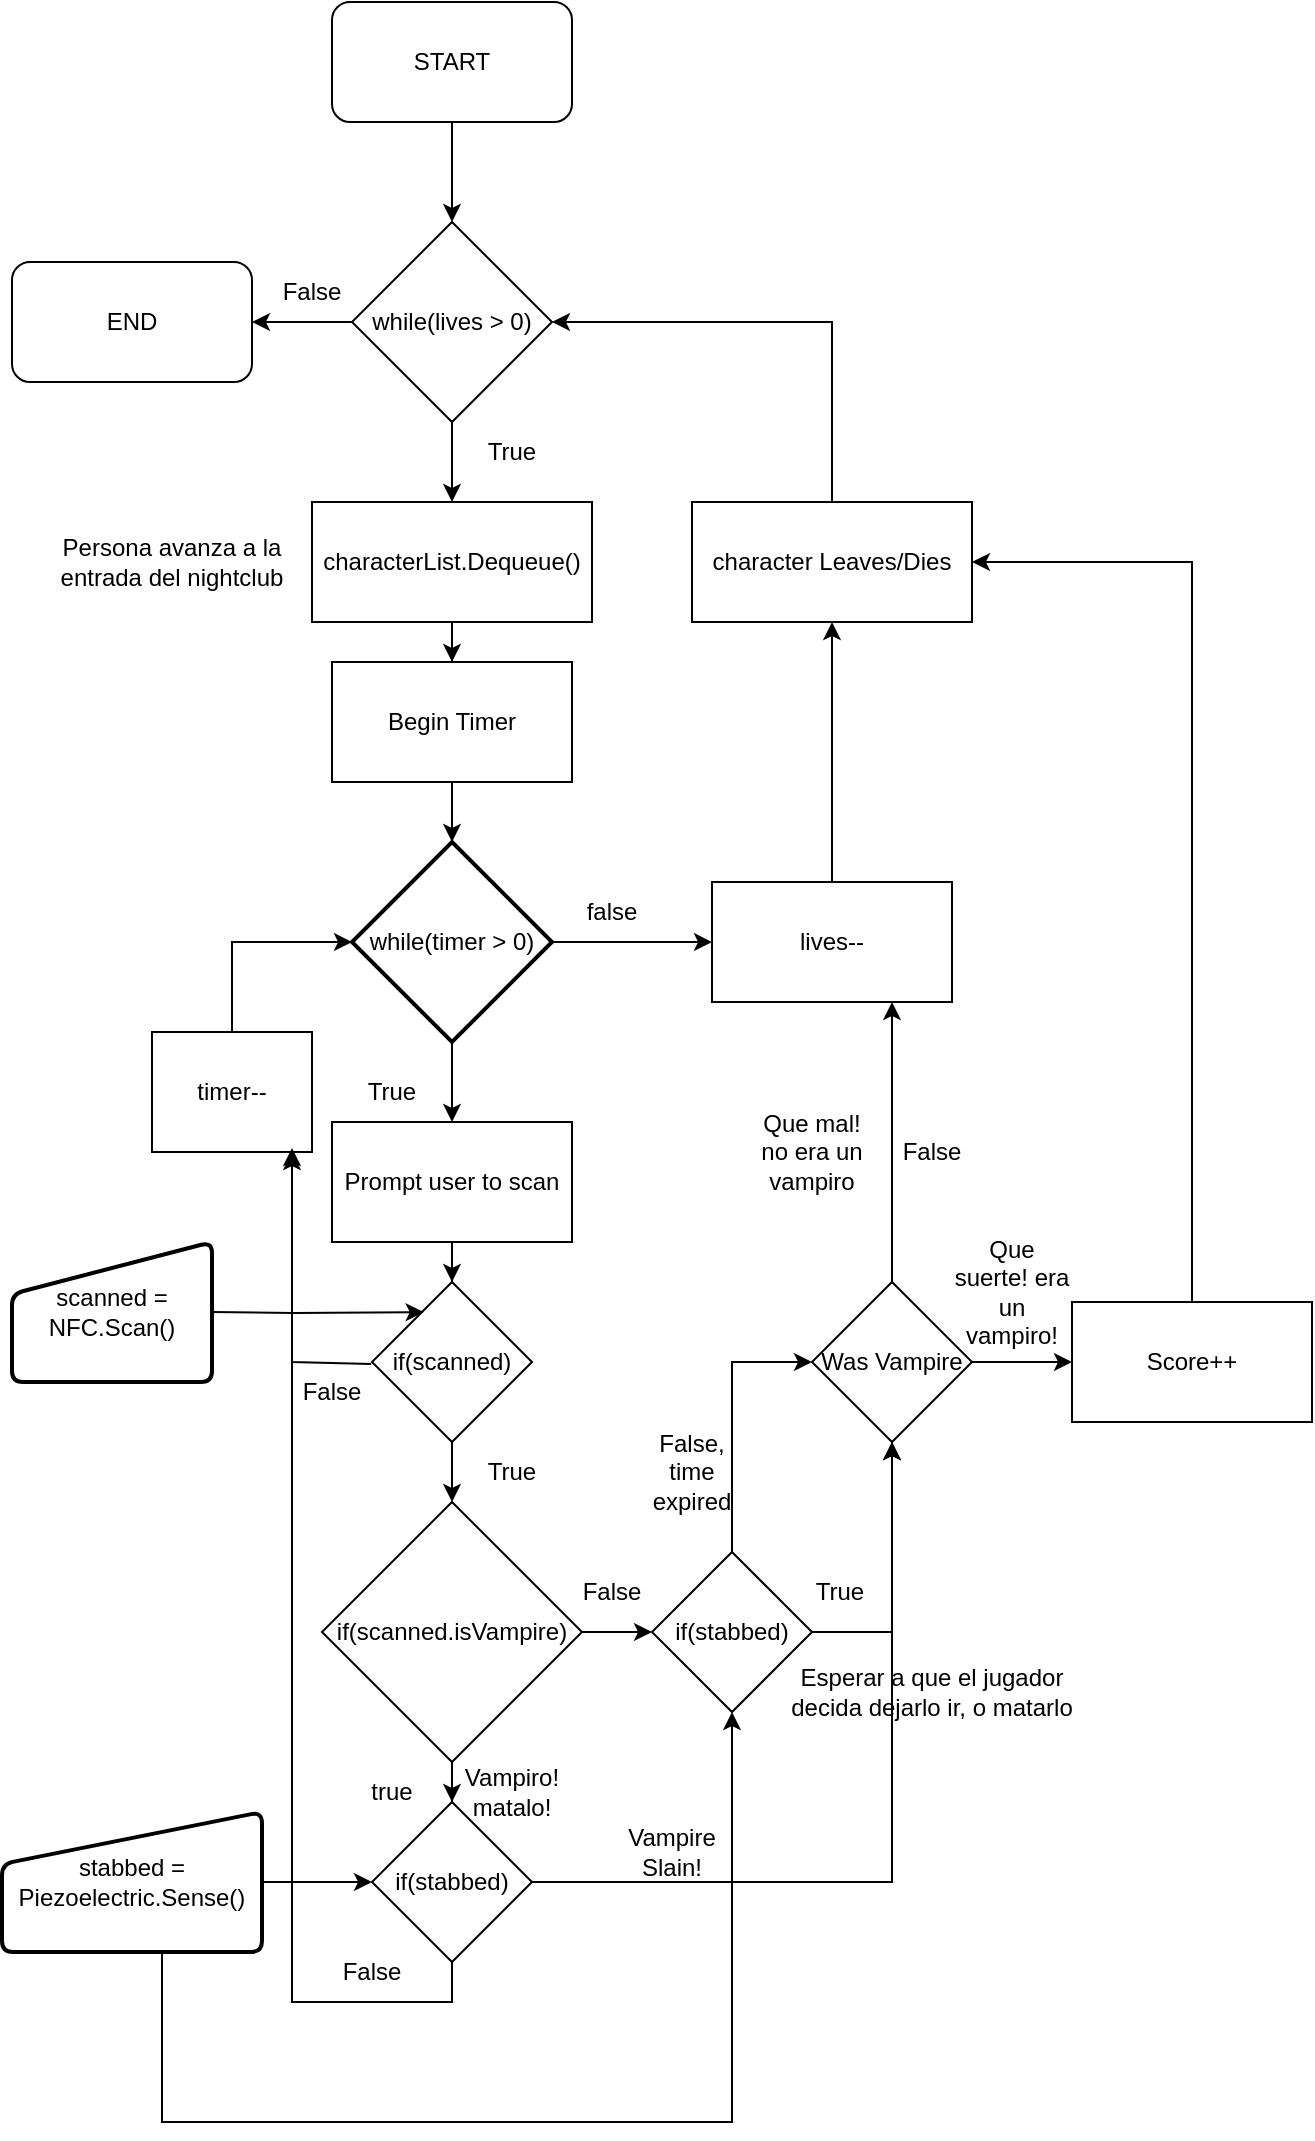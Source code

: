 <mxfile version="24.7.17">
  <diagram id="C5RBs43oDa-KdzZeNtuy" name="Page-1">
    <mxGraphModel dx="2049" dy="1114" grid="1" gridSize="10" guides="1" tooltips="1" connect="1" arrows="1" fold="1" page="1" pageScale="1" pageWidth="827" pageHeight="1169" math="0" shadow="0">
      <root>
        <mxCell id="WIyWlLk6GJQsqaUBKTNV-0" />
        <mxCell id="WIyWlLk6GJQsqaUBKTNV-1" parent="WIyWlLk6GJQsqaUBKTNV-0" />
        <mxCell id="xGRWOPdD0uSBS9Aoq_qe-6" style="edgeStyle=orthogonalEdgeStyle;rounded=0;orthogonalLoop=1;jettySize=auto;html=1;exitX=0;exitY=0.5;exitDx=0;exitDy=0;entryX=1;entryY=0.5;entryDx=0;entryDy=0;" edge="1" parent="WIyWlLk6GJQsqaUBKTNV-1" source="xGRWOPdD0uSBS9Aoq_qe-1" target="xGRWOPdD0uSBS9Aoq_qe-11">
          <mxGeometry relative="1" as="geometry">
            <mxPoint x="170" y="240" as="targetPoint" />
          </mxGeometry>
        </mxCell>
        <mxCell id="xGRWOPdD0uSBS9Aoq_qe-9" style="edgeStyle=orthogonalEdgeStyle;rounded=0;orthogonalLoop=1;jettySize=auto;html=1;" edge="1" parent="WIyWlLk6GJQsqaUBKTNV-1" source="xGRWOPdD0uSBS9Aoq_qe-1">
          <mxGeometry relative="1" as="geometry">
            <mxPoint x="250" y="320" as="targetPoint" />
          </mxGeometry>
        </mxCell>
        <mxCell id="xGRWOPdD0uSBS9Aoq_qe-1" value="while(lives &amp;gt; 0)" style="rhombus;whiteSpace=wrap;html=1;" vertex="1" parent="WIyWlLk6GJQsqaUBKTNV-1">
          <mxGeometry x="200" y="180" width="100" height="100" as="geometry" />
        </mxCell>
        <mxCell id="xGRWOPdD0uSBS9Aoq_qe-4" style="edgeStyle=orthogonalEdgeStyle;rounded=0;orthogonalLoop=1;jettySize=auto;html=1;entryX=0.5;entryY=0;entryDx=0;entryDy=0;exitX=0.5;exitY=1;exitDx=0;exitDy=0;" edge="1" parent="WIyWlLk6GJQsqaUBKTNV-1" source="xGRWOPdD0uSBS9Aoq_qe-12" target="xGRWOPdD0uSBS9Aoq_qe-1">
          <mxGeometry relative="1" as="geometry">
            <mxPoint x="250" y="140" as="sourcePoint" />
          </mxGeometry>
        </mxCell>
        <mxCell id="xGRWOPdD0uSBS9Aoq_qe-8" value="False" style="text;html=1;align=center;verticalAlign=middle;whiteSpace=wrap;rounded=0;" vertex="1" parent="WIyWlLk6GJQsqaUBKTNV-1">
          <mxGeometry x="150" y="200" width="60" height="30" as="geometry" />
        </mxCell>
        <mxCell id="xGRWOPdD0uSBS9Aoq_qe-10" value="True" style="text;html=1;align=center;verticalAlign=middle;whiteSpace=wrap;rounded=0;" vertex="1" parent="WIyWlLk6GJQsqaUBKTNV-1">
          <mxGeometry x="250" y="280" width="60" height="30" as="geometry" />
        </mxCell>
        <mxCell id="xGRWOPdD0uSBS9Aoq_qe-11" value="END" style="rounded=1;whiteSpace=wrap;html=1;" vertex="1" parent="WIyWlLk6GJQsqaUBKTNV-1">
          <mxGeometry x="30" y="200" width="120" height="60" as="geometry" />
        </mxCell>
        <mxCell id="xGRWOPdD0uSBS9Aoq_qe-12" value="START" style="rounded=1;whiteSpace=wrap;html=1;" vertex="1" parent="WIyWlLk6GJQsqaUBKTNV-1">
          <mxGeometry x="190" y="70" width="120" height="60" as="geometry" />
        </mxCell>
        <mxCell id="xGRWOPdD0uSBS9Aoq_qe-18" style="edgeStyle=orthogonalEdgeStyle;rounded=0;orthogonalLoop=1;jettySize=auto;html=1;entryX=0.5;entryY=0;entryDx=0;entryDy=0;" edge="1" parent="WIyWlLk6GJQsqaUBKTNV-1" source="xGRWOPdD0uSBS9Aoq_qe-13" target="xGRWOPdD0uSBS9Aoq_qe-17">
          <mxGeometry relative="1" as="geometry" />
        </mxCell>
        <mxCell id="xGRWOPdD0uSBS9Aoq_qe-13" value="characterList.Dequeue()" style="rounded=0;whiteSpace=wrap;html=1;" vertex="1" parent="WIyWlLk6GJQsqaUBKTNV-1">
          <mxGeometry x="180" y="320" width="140" height="60" as="geometry" />
        </mxCell>
        <mxCell id="xGRWOPdD0uSBS9Aoq_qe-14" value="Persona avanza a la entrada del nightclub" style="text;html=1;align=center;verticalAlign=middle;whiteSpace=wrap;rounded=0;" vertex="1" parent="WIyWlLk6GJQsqaUBKTNV-1">
          <mxGeometry x="50" y="335" width="120" height="30" as="geometry" />
        </mxCell>
        <mxCell id="xGRWOPdD0uSBS9Aoq_qe-16" value="scanned = NFC.Scan()" style="html=1;strokeWidth=2;shape=manualInput;whiteSpace=wrap;rounded=1;size=26;arcSize=11;" vertex="1" parent="WIyWlLk6GJQsqaUBKTNV-1">
          <mxGeometry x="30" y="690" width="100" height="70" as="geometry" />
        </mxCell>
        <mxCell id="xGRWOPdD0uSBS9Aoq_qe-17" value="Begin Timer" style="rounded=0;whiteSpace=wrap;html=1;" vertex="1" parent="WIyWlLk6GJQsqaUBKTNV-1">
          <mxGeometry x="190" y="400" width="120" height="60" as="geometry" />
        </mxCell>
        <mxCell id="xGRWOPdD0uSBS9Aoq_qe-26" style="edgeStyle=orthogonalEdgeStyle;rounded=0;orthogonalLoop=1;jettySize=auto;html=1;entryX=0;entryY=0.5;entryDx=0;entryDy=0;" edge="1" parent="WIyWlLk6GJQsqaUBKTNV-1" source="xGRWOPdD0uSBS9Aoq_qe-20" target="xGRWOPdD0uSBS9Aoq_qe-22">
          <mxGeometry relative="1" as="geometry" />
        </mxCell>
        <mxCell id="xGRWOPdD0uSBS9Aoq_qe-29" style="edgeStyle=orthogonalEdgeStyle;rounded=0;orthogonalLoop=1;jettySize=auto;html=1;" edge="1" parent="WIyWlLk6GJQsqaUBKTNV-1" source="xGRWOPdD0uSBS9Aoq_qe-20">
          <mxGeometry relative="1" as="geometry">
            <mxPoint x="250" y="630" as="targetPoint" />
          </mxGeometry>
        </mxCell>
        <mxCell id="xGRWOPdD0uSBS9Aoq_qe-20" value="while(timer &amp;gt; 0)" style="strokeWidth=2;html=1;shape=mxgraph.flowchart.decision;whiteSpace=wrap;" vertex="1" parent="WIyWlLk6GJQsqaUBKTNV-1">
          <mxGeometry x="200" y="490" width="100" height="100" as="geometry" />
        </mxCell>
        <mxCell id="xGRWOPdD0uSBS9Aoq_qe-23" style="edgeStyle=orthogonalEdgeStyle;rounded=0;orthogonalLoop=1;jettySize=auto;html=1;entryX=0.5;entryY=1;entryDx=0;entryDy=0;" edge="1" parent="WIyWlLk6GJQsqaUBKTNV-1" source="xGRWOPdD0uSBS9Aoq_qe-22" target="xGRWOPdD0uSBS9Aoq_qe-24">
          <mxGeometry relative="1" as="geometry">
            <Array as="points">
              <mxPoint x="440" y="395" />
            </Array>
          </mxGeometry>
        </mxCell>
        <mxCell id="xGRWOPdD0uSBS9Aoq_qe-22" value="lives--" style="rounded=0;whiteSpace=wrap;html=1;" vertex="1" parent="WIyWlLk6GJQsqaUBKTNV-1">
          <mxGeometry x="380" y="510" width="120" height="60" as="geometry" />
        </mxCell>
        <mxCell id="xGRWOPdD0uSBS9Aoq_qe-25" style="edgeStyle=orthogonalEdgeStyle;rounded=0;orthogonalLoop=1;jettySize=auto;html=1;entryX=1;entryY=0.5;entryDx=0;entryDy=0;" edge="1" parent="WIyWlLk6GJQsqaUBKTNV-1" source="xGRWOPdD0uSBS9Aoq_qe-24" target="xGRWOPdD0uSBS9Aoq_qe-1">
          <mxGeometry relative="1" as="geometry">
            <Array as="points">
              <mxPoint x="440" y="230" />
            </Array>
          </mxGeometry>
        </mxCell>
        <mxCell id="xGRWOPdD0uSBS9Aoq_qe-24" value="character Leaves/Dies" style="rounded=0;whiteSpace=wrap;html=1;" vertex="1" parent="WIyWlLk6GJQsqaUBKTNV-1">
          <mxGeometry x="370" y="320" width="140" height="60" as="geometry" />
        </mxCell>
        <mxCell id="xGRWOPdD0uSBS9Aoq_qe-27" style="edgeStyle=orthogonalEdgeStyle;rounded=0;orthogonalLoop=1;jettySize=auto;html=1;entryX=0.5;entryY=0;entryDx=0;entryDy=0;entryPerimeter=0;" edge="1" parent="WIyWlLk6GJQsqaUBKTNV-1" source="xGRWOPdD0uSBS9Aoq_qe-17" target="xGRWOPdD0uSBS9Aoq_qe-20">
          <mxGeometry relative="1" as="geometry" />
        </mxCell>
        <mxCell id="xGRWOPdD0uSBS9Aoq_qe-28" value="True" style="text;html=1;align=center;verticalAlign=middle;whiteSpace=wrap;rounded=0;" vertex="1" parent="WIyWlLk6GJQsqaUBKTNV-1">
          <mxGeometry x="190" y="600" width="60" height="30" as="geometry" />
        </mxCell>
        <mxCell id="xGRWOPdD0uSBS9Aoq_qe-31" value="false" style="text;html=1;align=center;verticalAlign=middle;whiteSpace=wrap;rounded=0;" vertex="1" parent="WIyWlLk6GJQsqaUBKTNV-1">
          <mxGeometry x="300" y="510" width="60" height="30" as="geometry" />
        </mxCell>
        <mxCell id="xGRWOPdD0uSBS9Aoq_qe-35" style="edgeStyle=orthogonalEdgeStyle;rounded=0;orthogonalLoop=1;jettySize=auto;html=1;entryX=0.5;entryY=0;entryDx=0;entryDy=0;" edge="1" parent="WIyWlLk6GJQsqaUBKTNV-1" source="xGRWOPdD0uSBS9Aoq_qe-33" target="xGRWOPdD0uSBS9Aoq_qe-34">
          <mxGeometry relative="1" as="geometry" />
        </mxCell>
        <mxCell id="xGRWOPdD0uSBS9Aoq_qe-33" value="Prompt user to scan" style="rounded=0;whiteSpace=wrap;html=1;" vertex="1" parent="WIyWlLk6GJQsqaUBKTNV-1">
          <mxGeometry x="190" y="630" width="120" height="60" as="geometry" />
        </mxCell>
        <mxCell id="xGRWOPdD0uSBS9Aoq_qe-45" value="" style="edgeStyle=orthogonalEdgeStyle;rounded=0;orthogonalLoop=1;jettySize=auto;html=1;" edge="1" parent="WIyWlLk6GJQsqaUBKTNV-1" source="xGRWOPdD0uSBS9Aoq_qe-34">
          <mxGeometry relative="1" as="geometry">
            <mxPoint x="250.034" y="820" as="targetPoint" />
          </mxGeometry>
        </mxCell>
        <mxCell id="xGRWOPdD0uSBS9Aoq_qe-34" value="if(scanned)" style="rhombus;whiteSpace=wrap;html=1;" vertex="1" parent="WIyWlLk6GJQsqaUBKTNV-1">
          <mxGeometry x="210" y="710" width="80" height="80" as="geometry" />
        </mxCell>
        <mxCell id="xGRWOPdD0uSBS9Aoq_qe-36" style="edgeStyle=orthogonalEdgeStyle;rounded=0;orthogonalLoop=1;jettySize=auto;html=1;exitX=0.827;exitY=0.032;exitDx=0;exitDy=0;exitPerimeter=0;" edge="1" parent="WIyWlLk6GJQsqaUBKTNV-1" source="xGRWOPdD0uSBS9Aoq_qe-41">
          <mxGeometry relative="1" as="geometry">
            <mxPoint x="210" y="855" as="sourcePoint" />
            <mxPoint x="170" y="645" as="targetPoint" />
            <Array as="points">
              <mxPoint x="170" y="750" />
            </Array>
          </mxGeometry>
        </mxCell>
        <mxCell id="xGRWOPdD0uSBS9Aoq_qe-38" style="edgeStyle=orthogonalEdgeStyle;rounded=0;orthogonalLoop=1;jettySize=auto;html=1;entryX=0.323;entryY=0.188;entryDx=0;entryDy=0;entryPerimeter=0;" edge="1" parent="WIyWlLk6GJQsqaUBKTNV-1" target="xGRWOPdD0uSBS9Aoq_qe-34">
          <mxGeometry relative="1" as="geometry">
            <mxPoint x="130" y="725" as="sourcePoint" />
            <mxPoint x="219.95" y="719.92" as="targetPoint" />
            <Array as="points" />
          </mxGeometry>
        </mxCell>
        <mxCell id="xGRWOPdD0uSBS9Aoq_qe-41" value="False" style="text;html=1;align=center;verticalAlign=middle;whiteSpace=wrap;rounded=0;" vertex="1" parent="WIyWlLk6GJQsqaUBKTNV-1">
          <mxGeometry x="160" y="750" width="60" height="30" as="geometry" />
        </mxCell>
        <mxCell id="xGRWOPdD0uSBS9Aoq_qe-42" value="timer--" style="rounded=0;whiteSpace=wrap;html=1;" vertex="1" parent="WIyWlLk6GJQsqaUBKTNV-1">
          <mxGeometry x="100" y="585" width="80" height="60" as="geometry" />
        </mxCell>
        <mxCell id="xGRWOPdD0uSBS9Aoq_qe-43" style="edgeStyle=orthogonalEdgeStyle;rounded=0;orthogonalLoop=1;jettySize=auto;html=1;entryX=0;entryY=0.5;entryDx=0;entryDy=0;entryPerimeter=0;" edge="1" parent="WIyWlLk6GJQsqaUBKTNV-1" source="xGRWOPdD0uSBS9Aoq_qe-42" target="xGRWOPdD0uSBS9Aoq_qe-20">
          <mxGeometry relative="1" as="geometry">
            <Array as="points">
              <mxPoint x="140" y="540" />
            </Array>
          </mxGeometry>
        </mxCell>
        <mxCell id="xGRWOPdD0uSBS9Aoq_qe-46" value="True" style="text;html=1;align=center;verticalAlign=middle;whiteSpace=wrap;rounded=0;" vertex="1" parent="WIyWlLk6GJQsqaUBKTNV-1">
          <mxGeometry x="250" y="790" width="60" height="30" as="geometry" />
        </mxCell>
        <mxCell id="xGRWOPdD0uSBS9Aoq_qe-49" value="" style="edgeStyle=orthogonalEdgeStyle;rounded=0;orthogonalLoop=1;jettySize=auto;html=1;" edge="1" parent="WIyWlLk6GJQsqaUBKTNV-1" source="xGRWOPdD0uSBS9Aoq_qe-47" target="xGRWOPdD0uSBS9Aoq_qe-48">
          <mxGeometry relative="1" as="geometry" />
        </mxCell>
        <mxCell id="xGRWOPdD0uSBS9Aoq_qe-54" style="edgeStyle=orthogonalEdgeStyle;rounded=0;orthogonalLoop=1;jettySize=auto;html=1;" edge="1" parent="WIyWlLk6GJQsqaUBKTNV-1" source="xGRWOPdD0uSBS9Aoq_qe-47">
          <mxGeometry relative="1" as="geometry">
            <mxPoint x="350" y="885" as="targetPoint" />
          </mxGeometry>
        </mxCell>
        <mxCell id="xGRWOPdD0uSBS9Aoq_qe-47" value="if(scanned.isVampire)" style="rhombus;whiteSpace=wrap;html=1;" vertex="1" parent="WIyWlLk6GJQsqaUBKTNV-1">
          <mxGeometry x="185" y="820" width="130" height="130" as="geometry" />
        </mxCell>
        <mxCell id="xGRWOPdD0uSBS9Aoq_qe-50" value="Vampiro! matalo!" style="text;html=1;align=center;verticalAlign=middle;whiteSpace=wrap;rounded=0;" vertex="1" parent="WIyWlLk6GJQsqaUBKTNV-1">
          <mxGeometry x="250" y="950" width="60" height="30" as="geometry" />
        </mxCell>
        <mxCell id="xGRWOPdD0uSBS9Aoq_qe-73" style="edgeStyle=orthogonalEdgeStyle;rounded=0;orthogonalLoop=1;jettySize=auto;html=1;entryX=0.5;entryY=1;entryDx=0;entryDy=0;" edge="1" parent="WIyWlLk6GJQsqaUBKTNV-1" source="xGRWOPdD0uSBS9Aoq_qe-48" target="xGRWOPdD0uSBS9Aoq_qe-61">
          <mxGeometry relative="1" as="geometry" />
        </mxCell>
        <mxCell id="xGRWOPdD0uSBS9Aoq_qe-48" value="if(stabbed)" style="rhombus;whiteSpace=wrap;html=1;" vertex="1" parent="WIyWlLk6GJQsqaUBKTNV-1">
          <mxGeometry x="210" y="970" width="80" height="80" as="geometry" />
        </mxCell>
        <mxCell id="xGRWOPdD0uSBS9Aoq_qe-51" value="true" style="text;html=1;align=center;verticalAlign=middle;whiteSpace=wrap;rounded=0;" vertex="1" parent="WIyWlLk6GJQsqaUBKTNV-1">
          <mxGeometry x="190" y="950" width="60" height="30" as="geometry" />
        </mxCell>
        <mxCell id="xGRWOPdD0uSBS9Aoq_qe-57" style="edgeStyle=orthogonalEdgeStyle;rounded=0;orthogonalLoop=1;jettySize=auto;html=1;entryX=0.5;entryY=1;entryDx=0;entryDy=0;" edge="1" parent="WIyWlLk6GJQsqaUBKTNV-1" source="xGRWOPdD0uSBS9Aoq_qe-52" target="xGRWOPdD0uSBS9Aoq_qe-55">
          <mxGeometry relative="1" as="geometry">
            <Array as="points">
              <mxPoint x="105" y="1130" />
              <mxPoint x="390" y="1130" />
            </Array>
          </mxGeometry>
        </mxCell>
        <mxCell id="xGRWOPdD0uSBS9Aoq_qe-53" style="edgeStyle=orthogonalEdgeStyle;rounded=0;orthogonalLoop=1;jettySize=auto;html=1;entryX=0;entryY=0.5;entryDx=0;entryDy=0;" edge="1" parent="WIyWlLk6GJQsqaUBKTNV-1" source="xGRWOPdD0uSBS9Aoq_qe-52" target="xGRWOPdD0uSBS9Aoq_qe-48">
          <mxGeometry relative="1" as="geometry" />
        </mxCell>
        <mxCell id="xGRWOPdD0uSBS9Aoq_qe-52" value="stabbed = Piezoelectric.Sense()" style="html=1;strokeWidth=2;shape=manualInput;whiteSpace=wrap;rounded=1;size=26;arcSize=11;" vertex="1" parent="WIyWlLk6GJQsqaUBKTNV-1">
          <mxGeometry x="25" y="975" width="130" height="70" as="geometry" />
        </mxCell>
        <mxCell id="xGRWOPdD0uSBS9Aoq_qe-60" style="edgeStyle=orthogonalEdgeStyle;rounded=0;orthogonalLoop=1;jettySize=auto;html=1;entryX=0.5;entryY=1;entryDx=0;entryDy=0;" edge="1" parent="WIyWlLk6GJQsqaUBKTNV-1" source="xGRWOPdD0uSBS9Aoq_qe-55" target="xGRWOPdD0uSBS9Aoq_qe-61">
          <mxGeometry relative="1" as="geometry">
            <mxPoint x="470" y="885" as="targetPoint" />
            <Array as="points">
              <mxPoint x="470" y="885" />
            </Array>
          </mxGeometry>
        </mxCell>
        <mxCell id="xGRWOPdD0uSBS9Aoq_qe-63" style="edgeStyle=orthogonalEdgeStyle;rounded=0;orthogonalLoop=1;jettySize=auto;html=1;entryX=0;entryY=0.5;entryDx=0;entryDy=0;" edge="1" parent="WIyWlLk6GJQsqaUBKTNV-1" source="xGRWOPdD0uSBS9Aoq_qe-55" target="xGRWOPdD0uSBS9Aoq_qe-61">
          <mxGeometry relative="1" as="geometry">
            <mxPoint x="390" y="780" as="targetPoint" />
          </mxGeometry>
        </mxCell>
        <mxCell id="xGRWOPdD0uSBS9Aoq_qe-55" value="if(stabbed)" style="rhombus;whiteSpace=wrap;html=1;" vertex="1" parent="WIyWlLk6GJQsqaUBKTNV-1">
          <mxGeometry x="350" y="845" width="80" height="80" as="geometry" />
        </mxCell>
        <mxCell id="xGRWOPdD0uSBS9Aoq_qe-56" value="False" style="text;html=1;align=center;verticalAlign=middle;whiteSpace=wrap;rounded=0;" vertex="1" parent="WIyWlLk6GJQsqaUBKTNV-1">
          <mxGeometry x="300" y="850" width="60" height="30" as="geometry" />
        </mxCell>
        <mxCell id="xGRWOPdD0uSBS9Aoq_qe-58" style="edgeStyle=orthogonalEdgeStyle;rounded=0;orthogonalLoop=1;jettySize=auto;html=1;exitX=0.5;exitY=1;exitDx=0;exitDy=0;" edge="1" parent="WIyWlLk6GJQsqaUBKTNV-1" source="xGRWOPdD0uSBS9Aoq_qe-48">
          <mxGeometry relative="1" as="geometry">
            <mxPoint x="170" y="643" as="targetPoint" />
            <Array as="points">
              <mxPoint x="250" y="1070" />
              <mxPoint x="170" y="1070" />
            </Array>
          </mxGeometry>
        </mxCell>
        <mxCell id="xGRWOPdD0uSBS9Aoq_qe-59" value="False" style="text;html=1;align=center;verticalAlign=middle;whiteSpace=wrap;rounded=0;" vertex="1" parent="WIyWlLk6GJQsqaUBKTNV-1">
          <mxGeometry x="180" y="1040" width="60" height="30" as="geometry" />
        </mxCell>
        <mxCell id="xGRWOPdD0uSBS9Aoq_qe-65" style="edgeStyle=orthogonalEdgeStyle;rounded=0;orthogonalLoop=1;jettySize=auto;html=1;entryX=0.75;entryY=1;entryDx=0;entryDy=0;" edge="1" parent="WIyWlLk6GJQsqaUBKTNV-1" source="xGRWOPdD0uSBS9Aoq_qe-61" target="xGRWOPdD0uSBS9Aoq_qe-22">
          <mxGeometry relative="1" as="geometry" />
        </mxCell>
        <mxCell id="xGRWOPdD0uSBS9Aoq_qe-69" style="edgeStyle=orthogonalEdgeStyle;rounded=0;orthogonalLoop=1;jettySize=auto;html=1;entryX=0;entryY=0.5;entryDx=0;entryDy=0;" edge="1" parent="WIyWlLk6GJQsqaUBKTNV-1" source="xGRWOPdD0uSBS9Aoq_qe-61" target="xGRWOPdD0uSBS9Aoq_qe-67">
          <mxGeometry relative="1" as="geometry" />
        </mxCell>
        <mxCell id="xGRWOPdD0uSBS9Aoq_qe-61" value="Was Vampire" style="rhombus;whiteSpace=wrap;html=1;" vertex="1" parent="WIyWlLk6GJQsqaUBKTNV-1">
          <mxGeometry x="430" y="710" width="80" height="80" as="geometry" />
        </mxCell>
        <mxCell id="xGRWOPdD0uSBS9Aoq_qe-62" value="True" style="text;html=1;align=center;verticalAlign=middle;whiteSpace=wrap;rounded=0;" vertex="1" parent="WIyWlLk6GJQsqaUBKTNV-1">
          <mxGeometry x="414" y="850" width="60" height="30" as="geometry" />
        </mxCell>
        <mxCell id="xGRWOPdD0uSBS9Aoq_qe-64" value="False, time expired" style="text;html=1;align=center;verticalAlign=middle;whiteSpace=wrap;rounded=0;" vertex="1" parent="WIyWlLk6GJQsqaUBKTNV-1">
          <mxGeometry x="340" y="790" width="60" height="30" as="geometry" />
        </mxCell>
        <mxCell id="xGRWOPdD0uSBS9Aoq_qe-66" value="False" style="text;html=1;align=center;verticalAlign=middle;whiteSpace=wrap;rounded=0;" vertex="1" parent="WIyWlLk6GJQsqaUBKTNV-1">
          <mxGeometry x="460" y="630" width="60" height="30" as="geometry" />
        </mxCell>
        <mxCell id="xGRWOPdD0uSBS9Aoq_qe-71" style="edgeStyle=orthogonalEdgeStyle;rounded=0;orthogonalLoop=1;jettySize=auto;html=1;entryX=1;entryY=0.5;entryDx=0;entryDy=0;" edge="1" parent="WIyWlLk6GJQsqaUBKTNV-1" source="xGRWOPdD0uSBS9Aoq_qe-67" target="xGRWOPdD0uSBS9Aoq_qe-24">
          <mxGeometry relative="1" as="geometry">
            <Array as="points">
              <mxPoint x="620" y="350" />
            </Array>
          </mxGeometry>
        </mxCell>
        <mxCell id="xGRWOPdD0uSBS9Aoq_qe-67" value="Score++" style="rounded=0;whiteSpace=wrap;html=1;" vertex="1" parent="WIyWlLk6GJQsqaUBKTNV-1">
          <mxGeometry x="560" y="720" width="120" height="60" as="geometry" />
        </mxCell>
        <mxCell id="xGRWOPdD0uSBS9Aoq_qe-68" value="Que mal! no era un vampiro" style="text;html=1;align=center;verticalAlign=middle;whiteSpace=wrap;rounded=0;" vertex="1" parent="WIyWlLk6GJQsqaUBKTNV-1">
          <mxGeometry x="400" y="630" width="60" height="30" as="geometry" />
        </mxCell>
        <mxCell id="xGRWOPdD0uSBS9Aoq_qe-70" value="Que suerte! era un vampiro!" style="text;html=1;align=center;verticalAlign=middle;whiteSpace=wrap;rounded=0;" vertex="1" parent="WIyWlLk6GJQsqaUBKTNV-1">
          <mxGeometry x="500" y="700" width="60" height="30" as="geometry" />
        </mxCell>
        <mxCell id="xGRWOPdD0uSBS9Aoq_qe-72" value="Esperar a que el jugador decida dejarlo ir, o matarlo" style="text;html=1;align=center;verticalAlign=middle;whiteSpace=wrap;rounded=0;" vertex="1" parent="WIyWlLk6GJQsqaUBKTNV-1">
          <mxGeometry x="405" y="900" width="170" height="30" as="geometry" />
        </mxCell>
        <mxCell id="xGRWOPdD0uSBS9Aoq_qe-74" value="Vampire Slain!" style="text;html=1;align=center;verticalAlign=middle;whiteSpace=wrap;rounded=0;" vertex="1" parent="WIyWlLk6GJQsqaUBKTNV-1">
          <mxGeometry x="330" y="980" width="60" height="30" as="geometry" />
        </mxCell>
      </root>
    </mxGraphModel>
  </diagram>
</mxfile>
